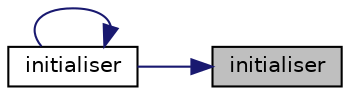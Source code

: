 digraph "initialiser"
{
 // LATEX_PDF_SIZE
  edge [fontname="Helvetica",fontsize="10",labelfontname="Helvetica",labelfontsize="10"];
  node [fontname="Helvetica",fontsize="10",shape=record];
  rankdir="RL";
  Node1 [label="initialiser",height=0.2,width=0.4,color="black", fillcolor="grey75", style="filled", fontcolor="black",tooltip="Lit un fichier .txt pour initialiser le labyrinthe."];
  Node1 -> Node2 [dir="back",color="midnightblue",fontsize="10",style="solid",fontname="Helvetica"];
  Node2 [label="initialiser",height=0.2,width=0.4,color="black", fillcolor="white", style="filled",URL="$labyrinthe_8h.html#a01c1137f006923127d77b9c7286c0eb6",tooltip="Lit un fichier .txt pour initialiser le labyrinthe."];
  Node2 -> Node2 [dir="back",color="midnightblue",fontsize="10",style="solid",fontname="Helvetica"];
}
